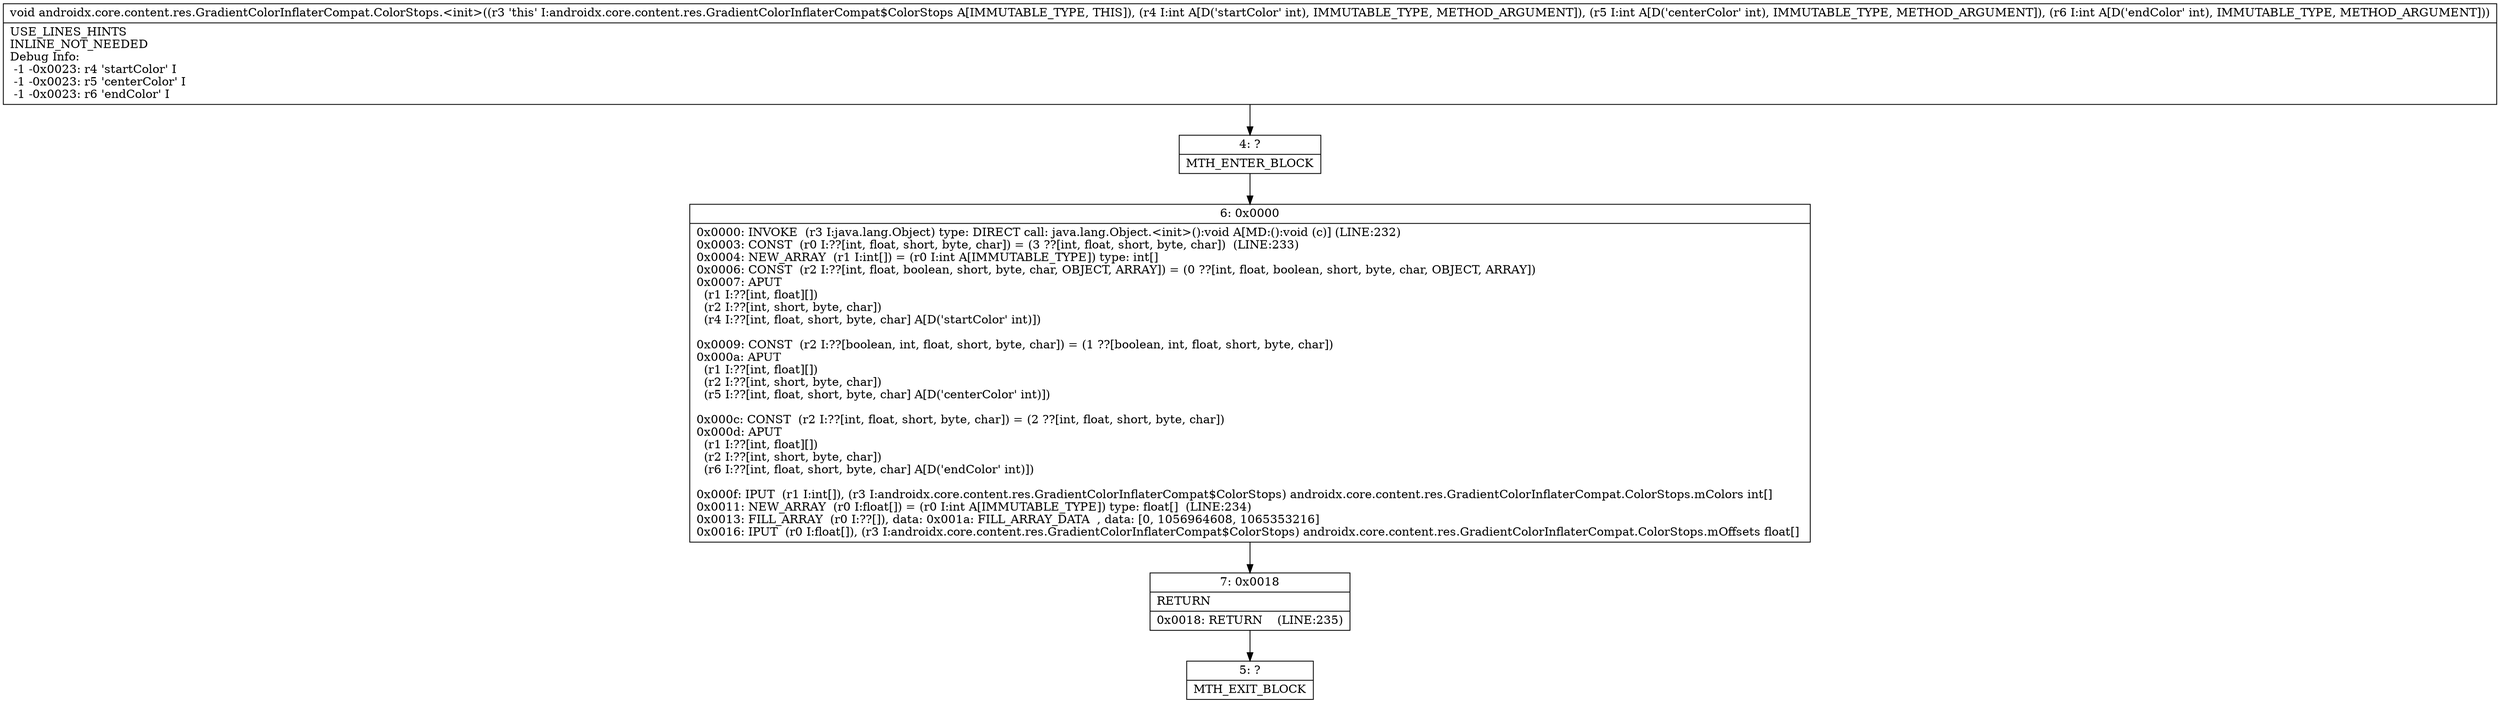 digraph "CFG forandroidx.core.content.res.GradientColorInflaterCompat.ColorStops.\<init\>(III)V" {
Node_4 [shape=record,label="{4\:\ ?|MTH_ENTER_BLOCK\l}"];
Node_6 [shape=record,label="{6\:\ 0x0000|0x0000: INVOKE  (r3 I:java.lang.Object) type: DIRECT call: java.lang.Object.\<init\>():void A[MD:():void (c)] (LINE:232)\l0x0003: CONST  (r0 I:??[int, float, short, byte, char]) = (3 ??[int, float, short, byte, char])  (LINE:233)\l0x0004: NEW_ARRAY  (r1 I:int[]) = (r0 I:int A[IMMUTABLE_TYPE]) type: int[] \l0x0006: CONST  (r2 I:??[int, float, boolean, short, byte, char, OBJECT, ARRAY]) = (0 ??[int, float, boolean, short, byte, char, OBJECT, ARRAY]) \l0x0007: APUT  \l  (r1 I:??[int, float][])\l  (r2 I:??[int, short, byte, char])\l  (r4 I:??[int, float, short, byte, char] A[D('startColor' int)])\l \l0x0009: CONST  (r2 I:??[boolean, int, float, short, byte, char]) = (1 ??[boolean, int, float, short, byte, char]) \l0x000a: APUT  \l  (r1 I:??[int, float][])\l  (r2 I:??[int, short, byte, char])\l  (r5 I:??[int, float, short, byte, char] A[D('centerColor' int)])\l \l0x000c: CONST  (r2 I:??[int, float, short, byte, char]) = (2 ??[int, float, short, byte, char]) \l0x000d: APUT  \l  (r1 I:??[int, float][])\l  (r2 I:??[int, short, byte, char])\l  (r6 I:??[int, float, short, byte, char] A[D('endColor' int)])\l \l0x000f: IPUT  (r1 I:int[]), (r3 I:androidx.core.content.res.GradientColorInflaterCompat$ColorStops) androidx.core.content.res.GradientColorInflaterCompat.ColorStops.mColors int[] \l0x0011: NEW_ARRAY  (r0 I:float[]) = (r0 I:int A[IMMUTABLE_TYPE]) type: float[]  (LINE:234)\l0x0013: FILL_ARRAY  (r0 I:??[]), data: 0x001a: FILL_ARRAY_DATA  , data: [0, 1056964608, 1065353216] \l0x0016: IPUT  (r0 I:float[]), (r3 I:androidx.core.content.res.GradientColorInflaterCompat$ColorStops) androidx.core.content.res.GradientColorInflaterCompat.ColorStops.mOffsets float[] \l}"];
Node_7 [shape=record,label="{7\:\ 0x0018|RETURN\l|0x0018: RETURN    (LINE:235)\l}"];
Node_5 [shape=record,label="{5\:\ ?|MTH_EXIT_BLOCK\l}"];
MethodNode[shape=record,label="{void androidx.core.content.res.GradientColorInflaterCompat.ColorStops.\<init\>((r3 'this' I:androidx.core.content.res.GradientColorInflaterCompat$ColorStops A[IMMUTABLE_TYPE, THIS]), (r4 I:int A[D('startColor' int), IMMUTABLE_TYPE, METHOD_ARGUMENT]), (r5 I:int A[D('centerColor' int), IMMUTABLE_TYPE, METHOD_ARGUMENT]), (r6 I:int A[D('endColor' int), IMMUTABLE_TYPE, METHOD_ARGUMENT]))  | USE_LINES_HINTS\lINLINE_NOT_NEEDED\lDebug Info:\l  \-1 \-0x0023: r4 'startColor' I\l  \-1 \-0x0023: r5 'centerColor' I\l  \-1 \-0x0023: r6 'endColor' I\l}"];
MethodNode -> Node_4;Node_4 -> Node_6;
Node_6 -> Node_7;
Node_7 -> Node_5;
}

